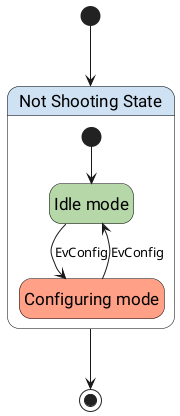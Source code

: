 Skinparam:

@startuml
hide empty description
skinparam backgroundColor #ffffff

skinparam state {
    StartColor Purple
    EndColor Turquoise
    BackgroundColor #cfe2f3
    BackgroundColor<<Warning>> #ffa087
    BackgroundColor<<Ok>> #b6d7a8
    BorderColor #000000
    FontName Roboto
    FontSize 17
}

[*] --> NotShooting

state "Not Shooting State" as NotShooting {
    state "Idle mode" as Idle <<Ok>>
    state "Configuring mode" as Configuring <<Warning>>
    [*] --> Idle
    Idle --> Configuring : EvConfig
    Configuring --> Idle : EvConfig
}

NotShooting --> [*]
@enduml

